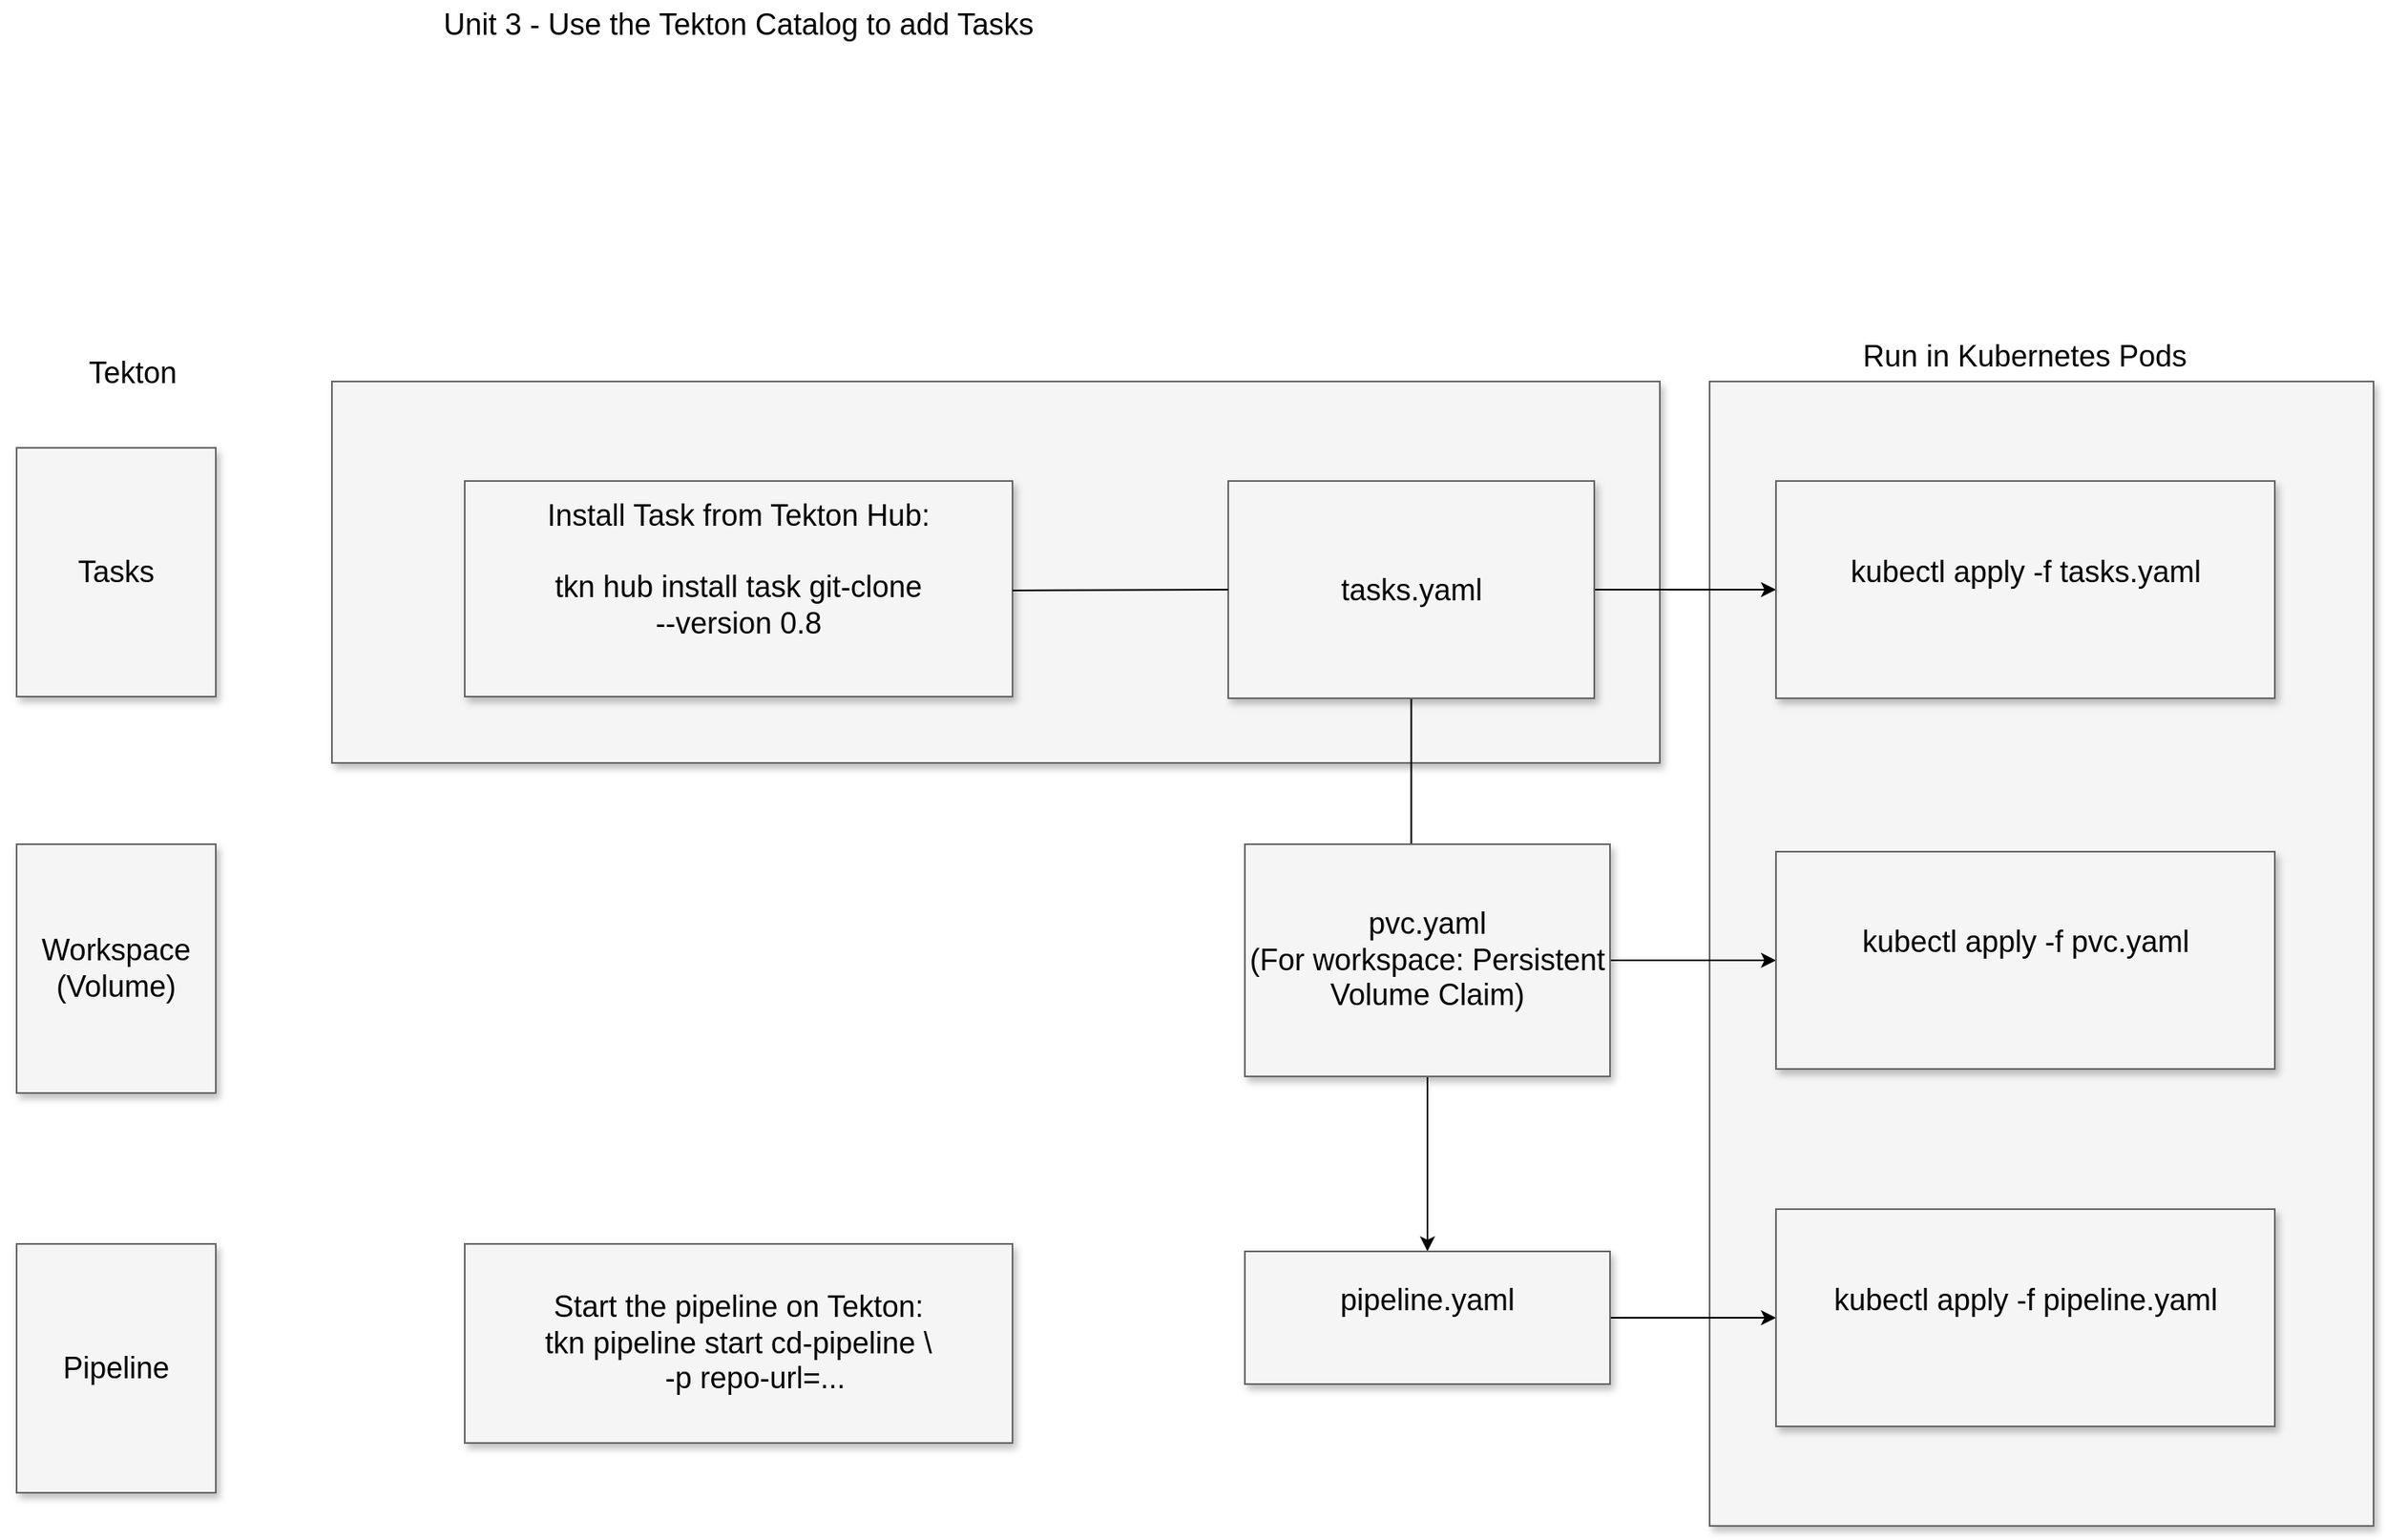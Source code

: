 <mxfile version="24.6.5" type="github">
  <diagram name="Page-1" id="90a13364-a465-7bf4-72fc-28e22215d7a0">
    <mxGraphModel dx="1434" dy="780" grid="1" gridSize="10" guides="1" tooltips="1" connect="1" arrows="1" fold="1" page="1" pageScale="1.5" pageWidth="1169" pageHeight="826" background="none" math="0" shadow="0">
      <root>
        <mxCell id="0" style=";html=1;" />
        <mxCell id="1" style=";html=1;" parent="0" />
        <mxCell id="V4-tu-K6Rpd_aIwKzUje-17" value="" style="whiteSpace=wrap;html=1;shadow=1;fontSize=18;fillColor=#f5f5f5;strokeColor=#666666;" vertex="1" parent="1">
          <mxGeometry x="1040" y="310" width="400" height="690" as="geometry" />
        </mxCell>
        <mxCell id="V4-tu-K6Rpd_aIwKzUje-14" value="" style="whiteSpace=wrap;html=1;shadow=1;fontSize=18;fillColor=#f5f5f5;strokeColor=#666666;" vertex="1" parent="1">
          <mxGeometry x="210" y="310" width="800" height="230" as="geometry" />
        </mxCell>
        <mxCell id="3a17f1ce550125da-13" style="edgeStyle=elbowEdgeStyle;rounded=0;html=1;startArrow=none;startFill=0;jettySize=auto;orthogonalLoop=1;fontSize=18;elbow=vertical;" parent="1" source="3a17f1ce550125da-4" target="3a17f1ce550125da-2" edge="1">
          <mxGeometry relative="1" as="geometry" />
        </mxCell>
        <mxCell id="V4-tu-K6Rpd_aIwKzUje-25" value="" style="edgeStyle=orthogonalEdgeStyle;rounded=0;orthogonalLoop=1;jettySize=auto;html=1;" edge="1" parent="1" source="3a17f1ce550125da-2" target="V4-tu-K6Rpd_aIwKzUje-9">
          <mxGeometry relative="1" as="geometry" />
        </mxCell>
        <mxCell id="3a17f1ce550125da-2" value="pipeline.yaml&lt;div&gt;&lt;br&gt;&lt;/div&gt;" style="whiteSpace=wrap;html=1;shadow=1;fontSize=18;fillColor=#f5f5f5;strokeColor=#666666;" parent="1" vertex="1">
          <mxGeometry x="760" y="834.5" width="220" height="80" as="geometry" />
        </mxCell>
        <mxCell id="V4-tu-K6Rpd_aIwKzUje-21" style="edgeStyle=orthogonalEdgeStyle;rounded=0;orthogonalLoop=1;jettySize=auto;html=1;exitX=1;exitY=0.5;exitDx=0;exitDy=0;entryX=0;entryY=0.5;entryDx=0;entryDy=0;" edge="1" parent="1" source="3a17f1ce550125da-4" target="V4-tu-K6Rpd_aIwKzUje-3">
          <mxGeometry relative="1" as="geometry" />
        </mxCell>
        <mxCell id="3a17f1ce550125da-4" value="tasks.yaml" style="whiteSpace=wrap;html=1;shadow=1;fontSize=18;fillColor=#f5f5f5;strokeColor=#666666;" parent="1" vertex="1">
          <mxGeometry x="750" y="370" width="220.5" height="131" as="geometry" />
        </mxCell>
        <mxCell id="3a17f1ce550125da-8" value="Tasks" style="whiteSpace=wrap;html=1;shadow=1;fontSize=18;fillColor=#f5f5f5;strokeColor=#666666;" parent="1" vertex="1">
          <mxGeometry x="20" y="350" width="120" height="150" as="geometry" />
        </mxCell>
        <mxCell id="V4-tu-K6Rpd_aIwKzUje-23" value="" style="edgeStyle=orthogonalEdgeStyle;rounded=0;orthogonalLoop=1;jettySize=auto;html=1;" edge="1" parent="1" source="V4-tu-K6Rpd_aIwKzUje-1" target="V4-tu-K6Rpd_aIwKzUje-8">
          <mxGeometry relative="1" as="geometry" />
        </mxCell>
        <mxCell id="V4-tu-K6Rpd_aIwKzUje-1" value="pvc.yaml&lt;br&gt;(For workspace: Persistent Volume Claim)" style="whiteSpace=wrap;html=1;shadow=1;fontSize=18;fillColor=#f5f5f5;strokeColor=#666666;" vertex="1" parent="1">
          <mxGeometry x="760" y="589" width="220" height="140" as="geometry" />
        </mxCell>
        <UserObject label="kubectl apply -f tasks.yaml&lt;div&gt;&lt;br/&gt;&lt;/div&gt;" link="$ kubectl apply -f tasks.yaml&#xa;task.tekton.dev/echo created&#xa;task.tekton.dev/checkout created" id="V4-tu-K6Rpd_aIwKzUje-3">
          <mxCell style="whiteSpace=wrap;html=1;shadow=1;fontSize=18;fillColor=#f5f5f5;strokeColor=#666666;" vertex="1" parent="1">
            <mxGeometry x="1080" y="370" width="300.5" height="131" as="geometry" />
          </mxCell>
        </UserObject>
        <mxCell id="V4-tu-K6Rpd_aIwKzUje-7" value="Install Task from Tekton Hub:&lt;br&gt;&lt;br&gt;tkn hub install task git-clone &lt;br&gt;--version 0.8&lt;span style=&quot;text-align: start;&quot;&gt;&lt;font face=&quot;monospace&quot; color=&quot;rgba(0, 0, 0, 0)&quot;&gt;&lt;span style=&quot;font-size: 0px; text-wrap: nowrap;&quot;&gt;3CmxGraphModel%3E%3Croot%3E%3CmxCell%20id%3D%220%22%2F%3E%3CmxCell%20id%3D%221%22%20parent%3D%220%22%2F%3E%3CmxCell%20id%3D%222%22%20value%3D%22tasks.yaml%22%20style%3D%22whiteSpace%3Dwrap%3Bhtml%3D1%3Bshadow%3D1%3BfontSize%3D18%3BfillColor%3D%23f5f5f5%3BstrokeColor%3D%23666666%3B%22%20vertex%3D%221%22%20parent%3D%221%22%3E%3CmxGeometry%20x%3D%22689.5%22%20y%3D%22589%22%20width%3D%22300.5%22%20height%3D%22131%22%20as%3D%22geometry%22%2F%3E%3C%2FmxCell%3E%3C%2Froot%3E%3C%2FmxGraphModel%3E&lt;/span&gt;&lt;/font&gt;&lt;br&gt;&lt;font face=&quot;monospace&quot; color=&quot;rgba(0, 0, 0, 0)&quot;&gt;&lt;span style=&quot;font-size: 0px; text-wrap: nowrap;&quot;&gt;tkn hub install task git-clone --version 0.8&lt;/span&gt;&lt;/font&gt;&lt;br&gt;&lt;/span&gt;" style="whiteSpace=wrap;html=1;shadow=1;fontSize=18;fillColor=#f5f5f5;strokeColor=#666666;" vertex="1" parent="1">
          <mxGeometry x="290" y="370" width="330" height="130" as="geometry" />
        </mxCell>
        <UserObject label="kubectl apply -f pvc.yaml&lt;span style=&quot;color: rgba(0, 0, 0, 0); font-family: monospace; font-size: 0px; text-align: start; text-wrap: nowrap;&quot;&gt;%3CmxGraphModel%3E%3Croot%3E%3CmxCell%20id%3D%220%22%2F%3E%3CmxCell%20id%3D%221%22%20parent%3D%220%22%2F%3E%3CUserObject%20label%3D%22kubectl%20apply%20-f%20tasks.yaml%26lt%3Bdiv%26gt%3B%26lt%3Bbr%2F%26gt%3B%26lt%3B%2Fdiv%26gt%3B%22%20link%3D%22%24%20kubectl%20apply%20-f%20tasks.yaml%26%2310%3Btask.tekton.dev%2Fecho%20created%26%2310%3Btask.tekton.dev%2Fcheckout%20created%22%20id%3D%222%22%3E%3CmxCell%20style%3D%22whiteSpace%3Dwrap%3Bhtml%3D1%3Bshadow%3D1%3BfontSize%3D18%3BfillColor%3D%23f5f5f5%3BstrokeColor%3D%23666666%3B%22%20vertex%3D%221%22%20parent%3D%221%22%3E%3CmxGeometry%20x%3D%22240%22%20y%3D%22860%22%20width%3D%22300.5%22%20height%3D%22131%22%20as%3D%22geometry%22%2F%3E%3C%2FmxCell%3E%3C%2FUserObject%3E%3C%2Froot%3E%3C%2FmxGraphModel%3E&lt;/span&gt;&lt;div&gt;&lt;br&gt;&lt;/div&gt;" link="$ kubectl apply -f tasks.yaml&#xa;task.tekton.dev/echo created&#xa;task.tekton.dev/checkout created" id="V4-tu-K6Rpd_aIwKzUje-8">
          <mxCell style="whiteSpace=wrap;html=1;shadow=1;fontSize=18;fillColor=#f5f5f5;strokeColor=#666666;" vertex="1" parent="1">
            <mxGeometry x="1080" y="593.5" width="300.5" height="131" as="geometry" />
          </mxCell>
        </UserObject>
        <UserObject label="kubectl apply -f pipeline.yaml&lt;span style=&quot;color: rgba(0, 0, 0, 0); font-family: monospace; font-size: 0px; text-align: start; text-wrap: nowrap;&quot;&gt;%3CmxGraphModel%3E%3Croot%3E%3CmxCell%20id%3D%220%22%2F%3E%3CmxCell%20id%3D%221%22%20parent%3D%220%22%2F%3E%3CUserObject%20label%3D%22kubectl%20apply%20-f%20tasks.yaml%26lt%3Bdiv%26gt%3B%26lt%3Bbr%2F%26gt%3B%26lt%3B%2Fdiv%26gt%3B%22%20link%3D%22%24%20kubectl%20apply%20-f%20tasks.yaml%26%2310%3Btask.tekton.dev%2Fecho%20created%26%2310%3Btask.tekton.dev%2Fcheckout%20created%22%20id%3D%222%22%3E%3CmxCell%20style%3D%22whiteSpace%3Dwrap%3Bhtml%3D1%3Bshadow%3D1%3BfontSize%3D18%3BfillColor%3D%23f5f5f5%3BstrokeColor%3D%23666666%3B%22%20vertex%3D%221%22%20parent%3D%221%22%3E%3CmxGeometry%20x%3D%221070%22%20y%3D%22589%22%20width%3D%22300.5%22%20height%3D%22131%22%20as%3D%22geometry%22%2F%3E%3C%2FmxCell%3E%3C%2FUserObject%3E%3C%2Froot%3E%3C%2FmxGraphModel%3E&lt;/span&gt;&lt;div&gt;&lt;br&gt;&lt;/div&gt;" link="$ kubectl apply -f tasks.yaml&#xa;task.tekton.dev/echo created&#xa;task.tekton.dev/checkout created" id="V4-tu-K6Rpd_aIwKzUje-9">
          <mxCell style="whiteSpace=wrap;html=1;shadow=1;fontSize=18;fillColor=#f5f5f5;strokeColor=#666666;" vertex="1" parent="1">
            <mxGeometry x="1080" y="809" width="300.5" height="131" as="geometry" />
          </mxCell>
        </UserObject>
        <mxCell id="V4-tu-K6Rpd_aIwKzUje-13" value="Start the pipeline on Tekton:&lt;br&gt;&lt;div&gt;tkn pipeline start cd-pipeline \&lt;/div&gt;&lt;div&gt;&amp;nbsp; &amp;nbsp; -p repo-url=...&lt;/div&gt;" style="whiteSpace=wrap;html=1;shadow=1;fontSize=18;fillColor=#f5f5f5;strokeColor=#666666;" vertex="1" parent="1">
          <mxGeometry x="290" y="830" width="330" height="120" as="geometry" />
        </mxCell>
        <mxCell id="V4-tu-K6Rpd_aIwKzUje-15" value="" style="endArrow=none;html=1;rounded=0;entryX=0;entryY=0.5;entryDx=0;entryDy=0;" edge="1" parent="1" target="3a17f1ce550125da-4">
          <mxGeometry width="50" height="50" relative="1" as="geometry">
            <mxPoint x="620" y="436" as="sourcePoint" />
            <mxPoint x="670" y="390" as="targetPoint" />
          </mxGeometry>
        </mxCell>
        <mxCell id="V4-tu-K6Rpd_aIwKzUje-18" value="Run in Kubernetes Pods" style="text;html=1;align=center;verticalAlign=middle;whiteSpace=wrap;rounded=0;fontSize=18;" vertex="1" parent="1">
          <mxGeometry x="1130" y="280" width="200" height="30" as="geometry" />
        </mxCell>
        <mxCell id="V4-tu-K6Rpd_aIwKzUje-26" value="Pipeline" style="whiteSpace=wrap;html=1;shadow=1;fontSize=18;fillColor=#f5f5f5;strokeColor=#666666;" vertex="1" parent="1">
          <mxGeometry x="20" y="830" width="120" height="150" as="geometry" />
        </mxCell>
        <mxCell id="V4-tu-K6Rpd_aIwKzUje-27" value="Workspace&lt;br&gt;(Volume)" style="whiteSpace=wrap;html=1;shadow=1;fontSize=18;fillColor=#f5f5f5;strokeColor=#666666;" vertex="1" parent="1">
          <mxGeometry x="20" y="589" width="120" height="150" as="geometry" />
        </mxCell>
        <mxCell id="V4-tu-K6Rpd_aIwKzUje-28" value="Tekton" style="text;html=1;align=center;verticalAlign=middle;whiteSpace=wrap;rounded=0;fontSize=18;" vertex="1" parent="1">
          <mxGeometry x="10" y="290" width="160" height="30" as="geometry" />
        </mxCell>
        <mxCell id="V4-tu-K6Rpd_aIwKzUje-31" value="Unit 3 - Use the Tekton Catalog to add Tasks" style="text;html=1;align=center;verticalAlign=middle;whiteSpace=wrap;rounded=0;fontSize=18;" vertex="1" parent="1">
          <mxGeometry x="270" y="80" width="370" height="30" as="geometry" />
        </mxCell>
      </root>
    </mxGraphModel>
  </diagram>
</mxfile>
